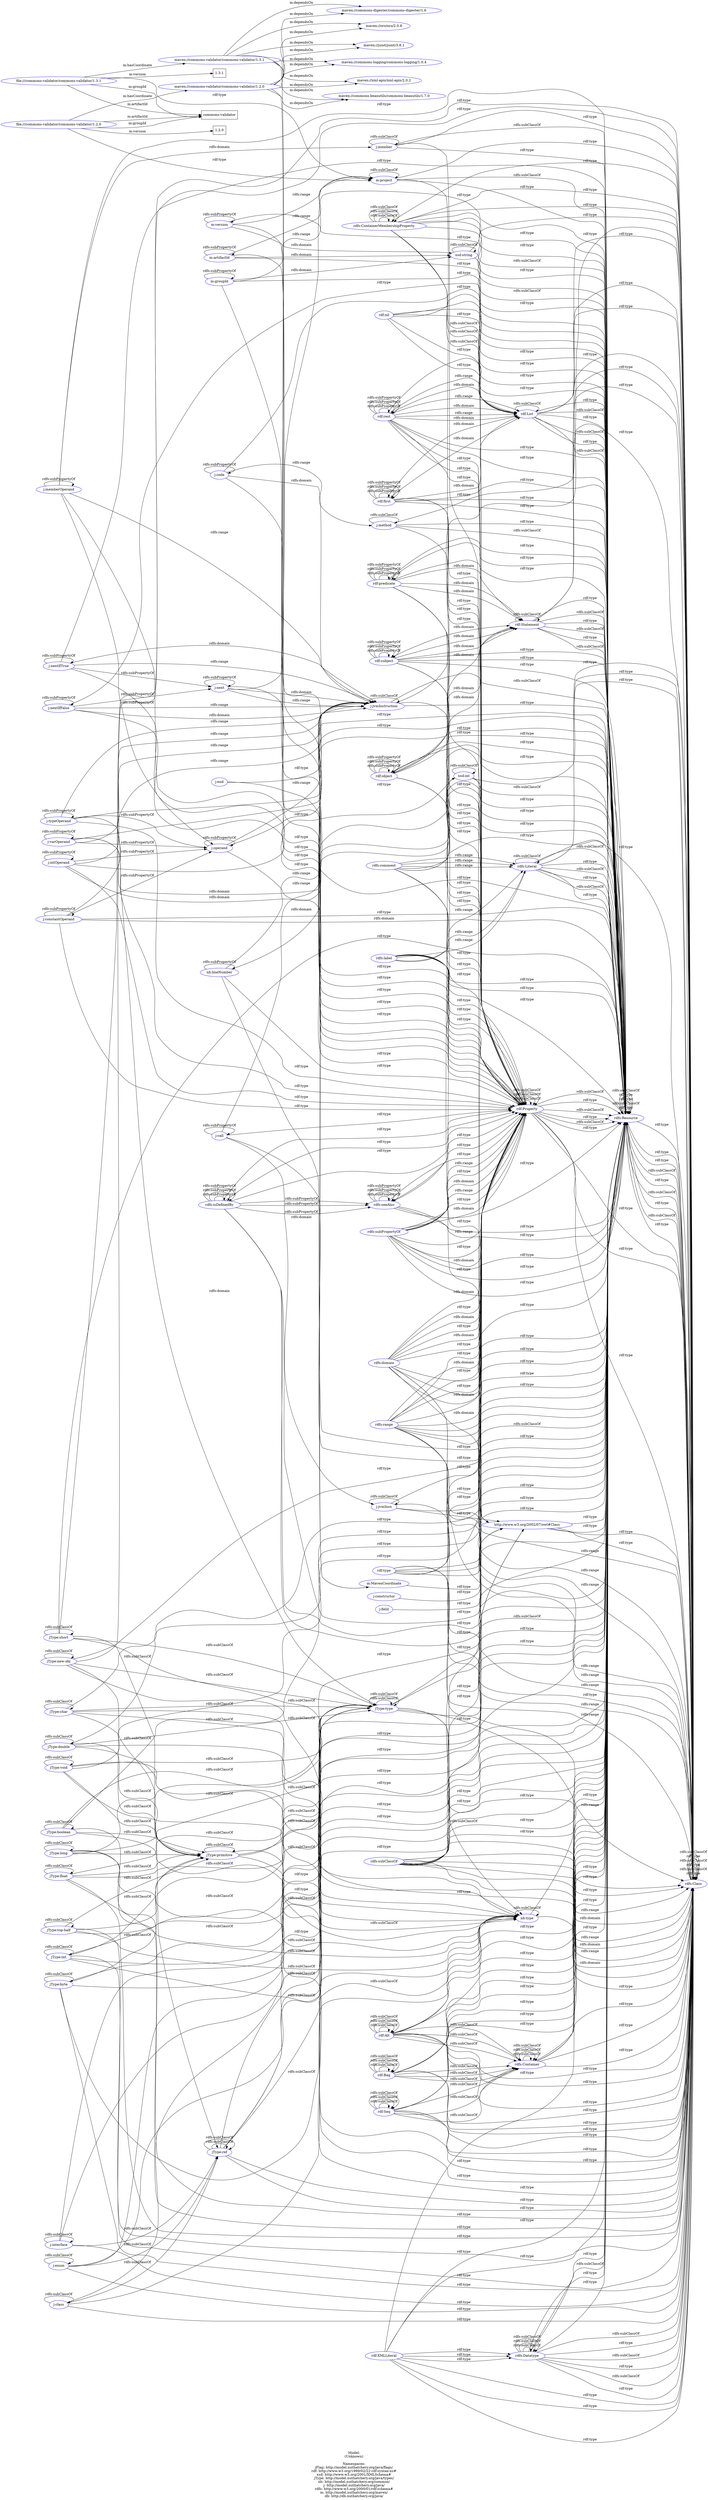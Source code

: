 digraph {
	rankdir = LR;
	charset="utf-8";

	"Rfile:///commons-validator/commons-validator/1.2.0" -> "Rm:project" [ label="rdf:type" ];
	"Rfile:///commons-validator/commons-validator/1.2.0" -> "Lcommons-validator" [ label="m:artifactId" ];
	"Rfile:///commons-validator/commons-validator/1.2.0" -> "Lcommons-validator" [ label="m:groupId" ];
	"Rfile:///commons-validator/commons-validator/1.2.0" -> "Rmaven://commons-validator/commons-validator/1.2.0" [ label="m:hasCoordinate" ];
	"Rfile:///commons-validator/commons-validator/1.2.0" -> "L1.2.0" [ label="m:version" ];
	"Rmaven://commons-validator/commons-validator/1.2.0" -> "Rm:MavenCoordinate" [ label="rdf:type" ];
	"Rmaven://commons-validator/commons-validator/1.2.0" -> "Rmaven://commons-beanutils/commons-beanutils/1.7.0" [ label="m:dependsOn" ];
	"Rmaven://commons-validator/commons-validator/1.2.0" -> "Rmaven://commons-digester/commons-digester/1.6" [ label="m:dependsOn" ];
	"Rmaven://commons-validator/commons-validator/1.2.0" -> "Rmaven://commons-logging/commons-logging/1.0.4" [ label="m:dependsOn" ];
	"Rmaven://commons-validator/commons-validator/1.2.0" -> "Rmaven://oro/oro/2.0.8" [ label="m:dependsOn" ];
	"Rmaven://commons-validator/commons-validator/1.2.0" -> "Rmaven://xml-apis/xml-apis/2.0.2" [ label="m:dependsOn" ];
	"Rmaven://commons-validator/commons-validator/1.2.0" -> "Rmaven://junit/junit/3.8.1" [ label="m:dependsOn" ];
	"Rfile:///commons-validator/commons-validator/1.3.1" -> "Rm:project" [ label="rdf:type" ];
	"Rfile:///commons-validator/commons-validator/1.3.1" -> "Lcommons-validator" [ label="m:artifactId" ];
	"Rfile:///commons-validator/commons-validator/1.3.1" -> "Lcommons-validator" [ label="m:groupId" ];
	"Rfile:///commons-validator/commons-validator/1.3.1" -> "Rmaven://commons-validator/commons-validator/1.3.1" [ label="m:hasCoordinate" ];
	"Rfile:///commons-validator/commons-validator/1.3.1" -> "L1.3.1" [ label="m:version" ];
	"Rmaven://commons-validator/commons-validator/1.3.1" -> "Rm:MavenCoordinate" [ label="rdf:type" ];
	"Rmaven://commons-validator/commons-validator/1.3.1" -> "Rmaven://commons-beanutils/commons-beanutils/1.7.0" [ label="m:dependsOn" ];
	"Rmaven://commons-validator/commons-validator/1.3.1" -> "Rmaven://commons-digester/commons-digester/1.6" [ label="m:dependsOn" ];
	"Rmaven://commons-validator/commons-validator/1.3.1" -> "Rmaven://commons-logging/commons-logging/1.0.4" [ label="m:dependsOn" ];
	"Rmaven://commons-validator/commons-validator/1.3.1" -> "Rmaven://oro/oro/2.0.8" [ label="m:dependsOn" ];
	"Rmaven://commons-validator/commons-validator/1.3.1" -> "Rmaven://xml-apis/xml-apis/2.0.2" [ label="m:dependsOn" ];
	"Rmaven://commons-validator/commons-validator/1.3.1" -> "Rmaven://junit/junit/3.8.1" [ label="m:dependsOn" ];
	"Rrdf:rest" -> "Rrdfs:Resource" [ label="rdf:type" ];
	"Rrdf:rest" -> "Rrdf:Property" [ label="rdf:type" ];
	"Rrdf:rest" -> "Rrdf:List" [ label="rdfs:domain" ];
	"Rrdf:rest" -> "Rrdf:List" [ label="rdfs:range" ];
	"Rrdf:rest" -> "Rrdf:rest" [ label="rdfs:subPropertyOf" ];
	"Rrdfs:isDefinedBy" -> "Rrdfs:Resource" [ label="rdf:type" ];
	"Rrdfs:isDefinedBy" -> "Rrdf:Property" [ label="rdf:type" ];
	"Rrdfs:isDefinedBy" -> "Rrdfs:seeAlso" [ label="rdfs:subPropertyOf" ];
	"Rrdfs:isDefinedBy" -> "Rrdfs:isDefinedBy" [ label="rdfs:subPropertyOf" ];
	"Rrdf:List" -> "Rrdfs:Resource" [ label="rdf:type" ];
	"Rrdf:List" -> "Rrdfs:Class" [ label="rdf:type" ];
	"Rrdf:List" -> "Rrdf:List" [ label="rdfs:subClassOf" ];
	"Rrdf:List" -> "Rrdfs:Resource" [ label="rdfs:subClassOf" ];
	"Rrdfs:Container" -> "Rrdfs:Resource" [ label="rdf:type" ];
	"Rrdfs:Container" -> "Rrdfs:Class" [ label="rdf:type" ];
	"Rrdfs:Container" -> "Rrdfs:Container" [ label="rdfs:subClassOf" ];
	"Rrdf:predicate" -> "Rrdfs:Resource" [ label="rdf:type" ];
	"Rrdf:predicate" -> "Rrdf:Property" [ label="rdf:type" ];
	"Rrdf:predicate" -> "Rrdf:Statement" [ label="rdfs:domain" ];
	"Rrdf:predicate" -> "Rrdf:predicate" [ label="rdfs:subPropertyOf" ];
	"Rrdf:Property" -> "Rrdfs:Resource" [ label="rdf:type" ];
	"Rrdf:Property" -> "Rrdfs:Class" [ label="rdf:type" ];
	"Rrdf:Property" -> "Rrdf:Property" [ label="rdfs:subClassOf" ];
	"Rrdf:Property" -> "Rrdfs:Resource" [ label="rdfs:subClassOf" ];
	"Rrdfs:label" -> "Rrdfs:Resource" [ label="rdf:type" ];
	"Rrdfs:label" -> "Rrdf:Property" [ label="rdf:type" ];
	"Rrdfs:label" -> "Rrdfs:Literal" [ label="rdfs:range" ];
	"Rrdf:Alt" -> "Rrdfs:Resource" [ label="rdf:type" ];
	"Rrdf:Alt" -> "Rrdfs:Class" [ label="rdf:type" ];
	"Rrdf:Alt" -> "Rrdfs:Container" [ label="rdfs:subClassOf" ];
	"Rrdf:Alt" -> "Rrdf:Alt" [ label="rdfs:subClassOf" ];
	"Rrdfs:Datatype" -> "Rrdfs:Resource" [ label="rdf:type" ];
	"Rrdfs:Datatype" -> "Rrdfs:Class" [ label="rdf:type" ];
	"Rrdfs:Datatype" -> "Rrdfs:Resource" [ label="rdfs:subClassOf" ];
	"Rrdfs:Datatype" -> "Rrdfs:Class" [ label="rdfs:subClassOf" ];
	"Rrdfs:Datatype" -> "Rrdfs:Datatype" [ label="rdfs:subClassOf" ];
	"Rrdf:Statement" -> "Rrdfs:Resource" [ label="rdf:type" ];
	"Rrdf:Statement" -> "Rrdfs:Class" [ label="rdf:type" ];
	"Rrdf:Statement" -> "Rrdf:Statement" [ label="rdfs:subClassOf" ];
	"Rrdf:Statement" -> "Rrdfs:Resource" [ label="rdfs:subClassOf" ];
	"Rrdfs:Class" -> "Rrdfs:Resource" [ label="rdf:type" ];
	"Rrdfs:Class" -> "Rrdfs:Class" [ label="rdf:type" ];
	"Rrdfs:Class" -> "Rrdfs:Class" [ label="rdfs:subClassOf" ];
	"Rrdfs:Class" -> "Rrdfs:Resource" [ label="rdfs:subClassOf" ];
	"Rrdf:type" -> "Rrdfs:Resource" [ label="rdf:type" ];
	"Rrdf:type" -> "Rrdf:Property" [ label="rdf:type" ];
	"Rrdf:type" -> "Rrdfs:Class" [ label="rdfs:range" ];
	"Rrdfs:Resource" -> "Rrdfs:Resource" [ label="rdf:type" ];
	"Rrdfs:Resource" -> "Rrdfs:Class" [ label="rdf:type" ];
	"Rrdfs:Resource" -> "Rrdfs:Resource" [ label="rdfs:subClassOf" ];
	"Rrdf:subject" -> "Rrdfs:Resource" [ label="rdf:type" ];
	"Rrdf:subject" -> "Rrdf:Property" [ label="rdf:type" ];
	"Rrdf:subject" -> "Rrdf:Statement" [ label="rdfs:domain" ];
	"Rrdf:subject" -> "Rrdf:subject" [ label="rdfs:subPropertyOf" ];
	"Rrdf:Bag" -> "Rrdfs:Resource" [ label="rdf:type" ];
	"Rrdf:Bag" -> "Rrdfs:Class" [ label="rdf:type" ];
	"Rrdf:Bag" -> "Rrdfs:Container" [ label="rdfs:subClassOf" ];
	"Rrdf:Bag" -> "Rrdf:Bag" [ label="rdfs:subClassOf" ];
	"Rrdfs:seeAlso" -> "Rrdfs:Resource" [ label="rdf:type" ];
	"Rrdfs:seeAlso" -> "Rrdf:Property" [ label="rdf:type" ];
	"Rrdfs:seeAlso" -> "Rrdfs:seeAlso" [ label="rdfs:subPropertyOf" ];
	"Rrdf:XMLLiteral" -> "Rrdfs:Class" [ label="rdf:type" ];
	"Rrdf:XMLLiteral" -> "Rrdfs:Resource" [ label="rdf:type" ];
	"Rrdf:XMLLiteral" -> "Rrdfs:Datatype" [ label="rdf:type" ];
	"Rrdfs:comment" -> "Rrdfs:Resource" [ label="rdf:type" ];
	"Rrdfs:comment" -> "Rrdf:Property" [ label="rdf:type" ];
	"Rrdfs:comment" -> "Rrdfs:Literal" [ label="rdfs:range" ];
	"Rhttp://www.w3.org/2002/07/owl#Class" -> "Rrdfs:Resource" [ label="rdf:type" ];
	"Rhttp://www.w3.org/2002/07/owl#Class" -> "Rrdfs:Class" [ label="rdf:type" ];
	"Rrdfs:range" -> "Rrdfs:Resource" [ label="rdf:type" ];
	"Rrdfs:range" -> "Rrdf:Property" [ label="rdf:type" ];
	"Rrdfs:range" -> "Rrdf:Property" [ label="rdfs:domain" ];
	"Rrdfs:range" -> "Rrdfs:Class" [ label="rdfs:range" ];
	"Rrdfs:subPropertyOf" -> "Rrdfs:Resource" [ label="rdf:type" ];
	"Rrdfs:subPropertyOf" -> "Rrdf:Property" [ label="rdf:type" ];
	"Rrdfs:subPropertyOf" -> "Rrdf:Property" [ label="rdfs:domain" ];
	"Rrdfs:subPropertyOf" -> "Rrdf:Property" [ label="rdfs:range" ];
	"Rm:MavenCoordinate" -> "Rhttp://www.w3.org/2002/07/owl#Class" [ label="rdf:type" ];
	"Rrdf:object" -> "Rrdfs:Resource" [ label="rdf:type" ];
	"Rrdf:object" -> "Rrdf:Property" [ label="rdf:type" ];
	"Rrdf:object" -> "Rrdf:Statement" [ label="rdfs:domain" ];
	"Rrdf:object" -> "Rrdf:object" [ label="rdfs:subPropertyOf" ];
	"Rxsd:string" -> "Rrdfs:Resource" [ label="rdf:type" ];
	"Rxsd:string" -> "Rrdfs:Class" [ label="rdf:type" ];
	"Rxsd:string" -> "Rxsd:string" [ label="rdfs:subClassOf" ];
	"Rxsd:string" -> "Rrdfs:Resource" [ label="rdfs:subClassOf" ];
	"Rrdfs:ContainerMembershipProperty" -> "Rrdfs:Resource" [ label="rdf:type" ];
	"Rrdfs:ContainerMembershipProperty" -> "Rrdfs:Class" [ label="rdf:type" ];
	"Rrdfs:ContainerMembershipProperty" -> "Rrdfs:Resource" [ label="rdfs:subClassOf" ];
	"Rrdfs:ContainerMembershipProperty" -> "Rrdf:Property" [ label="rdfs:subClassOf" ];
	"Rrdfs:ContainerMembershipProperty" -> "Rrdfs:ContainerMembershipProperty" [ label="rdfs:subClassOf" ];
	"Rrdf:nil" -> "Rrdfs:Resource" [ label="rdf:type" ];
	"Rrdf:nil" -> "Rrdf:List" [ label="rdf:type" ];
	"Rrdfs:domain" -> "Rrdfs:Resource" [ label="rdf:type" ];
	"Rrdfs:domain" -> "Rrdf:Property" [ label="rdf:type" ];
	"Rrdfs:domain" -> "Rrdf:Property" [ label="rdfs:domain" ];
	"Rrdfs:domain" -> "Rrdfs:Class" [ label="rdfs:range" ];
	"Rrdfs:Literal" -> "Rrdfs:Resource" [ label="rdf:type" ];
	"Rrdfs:Literal" -> "Rrdfs:Class" [ label="rdf:type" ];
	"Rrdfs:Literal" -> "Rrdfs:Literal" [ label="rdfs:subClassOf" ];
	"Rrdfs:Literal" -> "Rrdfs:Resource" [ label="rdfs:subClassOf" ];
	"Rrdf:first" -> "Rrdfs:Resource" [ label="rdf:type" ];
	"Rrdf:first" -> "Rrdf:Property" [ label="rdf:type" ];
	"Rrdf:first" -> "Rrdf:List" [ label="rdfs:domain" ];
	"Rrdf:first" -> "Rrdf:first" [ label="rdfs:subPropertyOf" ];
	"Rrdfs:subClassOf" -> "Rrdfs:Resource" [ label="rdf:type" ];
	"Rrdfs:subClassOf" -> "Rrdf:Property" [ label="rdf:type" ];
	"Rrdfs:subClassOf" -> "Rrdfs:Class" [ label="rdfs:domain" ];
	"Rrdfs:subClassOf" -> "Rrdfs:Class" [ label="rdfs:range" ];
	"Rm:groupId" -> "Rrdfs:Resource" [ label="rdf:type" ];
	"Rm:groupId" -> "Rrdf:Property" [ label="rdf:type" ];
	"Rm:groupId" -> "Rxsd:string" [ label="rdfs:domain" ];
	"Rm:groupId" -> "Rm:project" [ label="rdfs:range" ];
	"Rm:groupId" -> "Rm:groupId" [ label="rdfs:subPropertyOf" ];
	"Rm:version" -> "Rrdfs:Resource" [ label="rdf:type" ];
	"Rm:version" -> "Rrdf:Property" [ label="rdf:type" ];
	"Rm:version" -> "Rxsd:string" [ label="rdfs:domain" ];
	"Rm:version" -> "Rm:project" [ label="rdfs:range" ];
	"Rm:version" -> "Rm:version" [ label="rdfs:subPropertyOf" ];
	"Rm:project" -> "Rrdfs:Resource" [ label="rdf:type" ];
	"Rm:project" -> "Rhttp://www.w3.org/2002/07/owl#Class" [ label="rdf:type" ];
	"Rm:project" -> "Rrdfs:Class" [ label="rdf:type" ];
	"Rm:project" -> "Rm:project" [ label="rdfs:subClassOf" ];
	"Rm:project" -> "Rrdfs:Resource" [ label="rdfs:subClassOf" ];
	"Rm:artifactId" -> "Rrdfs:Resource" [ label="rdf:type" ];
	"Rm:artifactId" -> "Rrdf:Property" [ label="rdf:type" ];
	"Rm:artifactId" -> "Rxsd:string" [ label="rdfs:domain" ];
	"Rm:artifactId" -> "Rm:project" [ label="rdfs:range" ];
	"Rm:artifactId" -> "Rm:artifactId" [ label="rdfs:subPropertyOf" ];
	"Rrdf:Seq" -> "Rrdfs:Resource" [ label="rdf:type" ];
	"Rrdf:Seq" -> "Rrdfs:Class" [ label="rdf:type" ];
	"Rrdf:Seq" -> "Rrdfs:Container" [ label="rdfs:subClassOf" ];
	"Rrdf:Seq" -> "Rrdf:Seq" [ label="rdfs:subClassOf" ];
	"RjType:new-obj" -> "Rrdfs:Resource" [ label="rdf:type" ];
	"RjType:new-obj" -> "Rrdfs:Class" [ label="rdf:type" ];
	"RjType:new-obj" -> "RjType:type" [ label="rdfs:subClassOf" ];
	"RjType:new-obj" -> "Rnh:type" [ label="rdfs:subClassOf" ];
	"RjType:new-obj" -> "RjType:new-obj" [ label="rdfs:subClassOf" ];
	"RjType:new-obj" -> "RjType:ref" [ label="rdfs:subClassOf" ];
	"Rrdfs:domain" -> "Rrdfs:Resource" [ label="rdf:type" ];
	"Rrdfs:domain" -> "Rrdf:Property" [ label="rdf:type" ];
	"Rrdfs:domain" -> "Rrdf:Property" [ label="rdfs:domain" ];
	"Rrdfs:domain" -> "Rrdfs:Class" [ label="rdfs:range" ];
	"Rrdfs:comment" -> "Rrdfs:Resource" [ label="rdf:type" ];
	"Rrdfs:comment" -> "Rrdf:Property" [ label="rdf:type" ];
	"Rrdfs:comment" -> "Rrdfs:Literal" [ label="rdfs:range" ];
	"Rrdf:first" -> "Rrdfs:Resource" [ label="rdf:type" ];
	"Rrdf:first" -> "Rrdf:Property" [ label="rdf:type" ];
	"Rrdf:first" -> "Rrdf:List" [ label="rdfs:domain" ];
	"Rrdf:first" -> "Rrdf:first" [ label="rdfs:subPropertyOf" ];
	"RjType:double" -> "Rrdfs:Resource" [ label="rdf:type" ];
	"RjType:double" -> "Rrdfs:Class" [ label="rdf:type" ];
	"RjType:double" -> "RjType:type" [ label="rdfs:subClassOf" ];
	"RjType:double" -> "Rnh:type" [ label="rdfs:subClassOf" ];
	"RjType:double" -> "RjType:double" [ label="rdfs:subClassOf" ];
	"RjType:double" -> "RjType:primitive" [ label="rdfs:subClassOf" ];
	"Rrdf:object" -> "Rrdfs:Resource" [ label="rdf:type" ];
	"Rrdf:object" -> "Rrdf:Property" [ label="rdf:type" ];
	"Rrdf:object" -> "Rrdf:Statement" [ label="rdfs:domain" ];
	"Rrdf:object" -> "Rrdf:object" [ label="rdfs:subPropertyOf" ];
	"Rrdfs:subPropertyOf" -> "Rrdfs:Resource" [ label="rdf:type" ];
	"Rrdfs:subPropertyOf" -> "Rrdf:Property" [ label="rdf:type" ];
	"Rrdfs:subPropertyOf" -> "Rrdf:Property" [ label="rdfs:domain" ];
	"Rrdfs:subPropertyOf" -> "Rrdf:Property" [ label="rdfs:range" ];
	"Rrdf:Alt" -> "Rrdfs:Resource" [ label="rdf:type" ];
	"Rrdf:Alt" -> "Rrdfs:Class" [ label="rdf:type" ];
	"Rrdf:Alt" -> "Rrdfs:Container" [ label="rdfs:subClassOf" ];
	"Rrdf:Alt" -> "Rrdf:Alt" [ label="rdfs:subClassOf" ];
	"Rrdf:List" -> "Rrdfs:Resource" [ label="rdf:type" ];
	"Rrdf:List" -> "Rrdfs:Class" [ label="rdf:type" ];
	"Rrdf:List" -> "Rrdfs:Resource" [ label="rdfs:subClassOf" ];
	"Rrdf:Statement" -> "Rrdfs:Resource" [ label="rdf:type" ];
	"Rrdf:Statement" -> "Rrdfs:Class" [ label="rdf:type" ];
	"Rrdf:Statement" -> "Rrdfs:Resource" [ label="rdfs:subClassOf" ];
	"Rrdf:Seq" -> "Rrdfs:Resource" [ label="rdf:type" ];
	"Rrdf:Seq" -> "Rrdfs:Class" [ label="rdf:type" ];
	"Rrdf:Seq" -> "Rrdfs:Container" [ label="rdfs:subClassOf" ];
	"Rrdf:Seq" -> "Rrdf:Seq" [ label="rdfs:subClassOf" ];
	"RjType:void" -> "Rrdfs:Resource" [ label="rdf:type" ];
	"RjType:void" -> "Rrdfs:Class" [ label="rdf:type" ];
	"RjType:void" -> "RjType:type" [ label="rdfs:subClassOf" ];
	"RjType:void" -> "Rnh:type" [ label="rdfs:subClassOf" ];
	"RjType:void" -> "RjType:void" [ label="rdfs:subClassOf" ];
	"RjType:void" -> "RjType:primitive" [ label="rdfs:subClassOf" ];
	"Rrdfs:ContainerMembershipProperty" -> "Rrdfs:Resource" [ label="rdf:type" ];
	"Rrdfs:ContainerMembershipProperty" -> "Rrdfs:Class" [ label="rdf:type" ];
	"Rrdfs:ContainerMembershipProperty" -> "Rrdf:Property" [ label="rdfs:subClassOf" ];
	"Rrdfs:ContainerMembershipProperty" -> "Rrdfs:ContainerMembershipProperty" [ label="rdfs:subClassOf" ];
	"Rrdf:Property" -> "Rrdfs:Resource" [ label="rdf:type" ];
	"Rrdf:Property" -> "Rrdfs:Class" [ label="rdf:type" ];
	"Rrdf:Property" -> "Rrdf:Property" [ label="rdfs:subClassOf" ];
	"Rrdf:Property" -> "Rrdfs:Resource" [ label="rdfs:subClassOf" ];
	"Rrdf:XMLLiteral" -> "Rrdfs:Resource" [ label="rdf:type" ];
	"Rrdf:XMLLiteral" -> "Rrdfs:Class" [ label="rdf:type" ];
	"Rrdf:XMLLiteral" -> "Rrdfs:Datatype" [ label="rdf:type" ];
	"Rrdf:nil" -> "Rrdfs:Resource" [ label="rdf:type" ];
	"Rrdf:nil" -> "Rrdf:List" [ label="rdf:type" ];
	"Rrdfs:range" -> "Rrdfs:Resource" [ label="rdf:type" ];
	"Rrdfs:range" -> "Rrdf:Property" [ label="rdf:type" ];
	"Rrdfs:range" -> "Rrdf:Property" [ label="rdfs:domain" ];
	"Rrdfs:range" -> "Rrdfs:Class" [ label="rdfs:range" ];
	"Rrdfs:isDefinedBy" -> "Rrdfs:Resource" [ label="rdf:type" ];
	"Rrdfs:isDefinedBy" -> "Rrdf:Property" [ label="rdf:type" ];
	"Rrdfs:isDefinedBy" -> "Rrdfs:seeAlso" [ label="rdfs:subPropertyOf" ];
	"Rrdfs:isDefinedBy" -> "Rrdfs:isDefinedBy" [ label="rdfs:subPropertyOf" ];
	"RjType:short" -> "Rrdfs:Resource" [ label="rdf:type" ];
	"RjType:short" -> "Rrdfs:Class" [ label="rdf:type" ];
	"RjType:short" -> "RjType:type" [ label="rdfs:subClassOf" ];
	"RjType:short" -> "Rnh:type" [ label="rdfs:subClassOf" ];
	"RjType:short" -> "RjType:short" [ label="rdfs:subClassOf" ];
	"RjType:short" -> "RjType:primitive" [ label="rdfs:subClassOf" ];
	"RjType:primitive" -> "Rrdfs:Resource" [ label="rdf:type" ];
	"RjType:primitive" -> "Rrdfs:Class" [ label="rdf:type" ];
	"RjType:primitive" -> "Rnh:type" [ label="rdfs:subClassOf" ];
	"RjType:primitive" -> "RjType:primitive" [ label="rdfs:subClassOf" ];
	"RjType:primitive" -> "RjType:type" [ label="rdfs:subClassOf" ];
	"Rrdfs:Container" -> "Rrdfs:Resource" [ label="rdf:type" ];
	"Rrdfs:Container" -> "Rrdfs:Class" [ label="rdf:type" ];
	"Rrdfs:Container" -> "Rrdfs:Container" [ label="rdfs:subClassOf" ];
	"Rrdf:Bag" -> "Rrdfs:Resource" [ label="rdf:type" ];
	"Rrdf:Bag" -> "Rrdfs:Class" [ label="rdf:type" ];
	"Rrdf:Bag" -> "Rrdfs:Container" [ label="rdfs:subClassOf" ];
	"Rrdf:Bag" -> "Rrdf:Bag" [ label="rdfs:subClassOf" ];
	"RjType:boolean" -> "Rrdfs:Resource" [ label="rdf:type" ];
	"RjType:boolean" -> "Rrdfs:Class" [ label="rdf:type" ];
	"RjType:boolean" -> "RjType:type" [ label="rdfs:subClassOf" ];
	"RjType:boolean" -> "Rnh:type" [ label="rdfs:subClassOf" ];
	"RjType:boolean" -> "RjType:boolean" [ label="rdfs:subClassOf" ];
	"RjType:boolean" -> "RjType:primitive" [ label="rdfs:subClassOf" ];
	"Rrdfs:label" -> "Rrdfs:Resource" [ label="rdf:type" ];
	"Rrdfs:label" -> "Rrdf:Property" [ label="rdf:type" ];
	"Rrdfs:label" -> "Rrdfs:Literal" [ label="rdfs:range" ];
	"RjType:top-half" -> "Rrdfs:Resource" [ label="rdf:type" ];
	"RjType:top-half" -> "Rrdfs:Class" [ label="rdf:type" ];
	"RjType:top-half" -> "RjType:type" [ label="rdfs:subClassOf" ];
	"RjType:top-half" -> "Rnh:type" [ label="rdfs:subClassOf" ];
	"RjType:top-half" -> "RjType:top-half" [ label="rdfs:subClassOf" ];
	"RjType:top-half" -> "RjType:primitive" [ label="rdfs:subClassOf" ];
	"RjType:char" -> "Rrdfs:Resource" [ label="rdf:type" ];
	"RjType:char" -> "Rrdfs:Class" [ label="rdf:type" ];
	"RjType:char" -> "RjType:type" [ label="rdfs:subClassOf" ];
	"RjType:char" -> "Rnh:type" [ label="rdfs:subClassOf" ];
	"RjType:char" -> "RjType:char" [ label="rdfs:subClassOf" ];
	"RjType:char" -> "RjType:primitive" [ label="rdfs:subClassOf" ];
	"Rrdf:predicate" -> "Rrdfs:Resource" [ label="rdf:type" ];
	"Rrdf:predicate" -> "Rrdf:Property" [ label="rdf:type" ];
	"Rrdf:predicate" -> "Rrdf:Statement" [ label="rdfs:domain" ];
	"Rrdf:predicate" -> "Rrdf:predicate" [ label="rdfs:subPropertyOf" ];
	"RjType:long" -> "Rrdfs:Resource" [ label="rdf:type" ];
	"RjType:long" -> "Rrdfs:Class" [ label="rdf:type" ];
	"RjType:long" -> "RjType:type" [ label="rdfs:subClassOf" ];
	"RjType:long" -> "Rnh:type" [ label="rdfs:subClassOf" ];
	"RjType:long" -> "RjType:long" [ label="rdfs:subClassOf" ];
	"RjType:long" -> "RjType:primitive" [ label="rdfs:subClassOf" ];
	"RjType:float" -> "Rrdfs:Resource" [ label="rdf:type" ];
	"RjType:float" -> "Rrdfs:Class" [ label="rdf:type" ];
	"RjType:float" -> "RjType:type" [ label="rdfs:subClassOf" ];
	"RjType:float" -> "Rnh:type" [ label="rdfs:subClassOf" ];
	"RjType:float" -> "RjType:float" [ label="rdfs:subClassOf" ];
	"RjType:float" -> "RjType:primitive" [ label="rdfs:subClassOf" ];
	"RjType:int" -> "Rrdfs:Resource" [ label="rdf:type" ];
	"RjType:int" -> "Rrdfs:Class" [ label="rdf:type" ];
	"RjType:int" -> "RjType:type" [ label="rdfs:subClassOf" ];
	"RjType:int" -> "Rnh:type" [ label="rdfs:subClassOf" ];
	"RjType:int" -> "RjType:int" [ label="rdfs:subClassOf" ];
	"RjType:int" -> "RjType:primitive" [ label="rdfs:subClassOf" ];
	"Rrdfs:subClassOf" -> "Rrdfs:Resource" [ label="rdf:type" ];
	"Rrdfs:subClassOf" -> "Rrdf:Property" [ label="rdf:type" ];
	"Rrdfs:subClassOf" -> "Rrdfs:Class" [ label="rdfs:domain" ];
	"Rrdfs:subClassOf" -> "Rrdfs:Class" [ label="rdfs:range" ];
	"Rrdfs:Resource" -> "Rrdfs:Resource" [ label="rdf:type" ];
	"Rrdfs:Resource" -> "Rrdfs:Class" [ label="rdf:type" ];
	"Rrdf:rest" -> "Rrdfs:Resource" [ label="rdf:type" ];
	"Rrdf:rest" -> "Rrdf:Property" [ label="rdf:type" ];
	"Rrdf:rest" -> "Rrdf:List" [ label="rdfs:domain" ];
	"Rrdf:rest" -> "Rrdf:List" [ label="rdfs:range" ];
	"Rrdf:rest" -> "Rrdf:rest" [ label="rdfs:subPropertyOf" ];
	"RjType:byte" -> "Rrdfs:Resource" [ label="rdf:type" ];
	"RjType:byte" -> "Rrdfs:Class" [ label="rdf:type" ];
	"RjType:byte" -> "RjType:type" [ label="rdfs:subClassOf" ];
	"RjType:byte" -> "Rnh:type" [ label="rdfs:subClassOf" ];
	"RjType:byte" -> "RjType:byte" [ label="rdfs:subClassOf" ];
	"RjType:byte" -> "RjType:primitive" [ label="rdfs:subClassOf" ];
	"Rrdf:type" -> "Rrdfs:Resource" [ label="rdf:type" ];
	"Rrdf:type" -> "Rrdf:Property" [ label="rdf:type" ];
	"Rrdf:type" -> "Rrdfs:Class" [ label="rdfs:range" ];
	"Rrdfs:Class" -> "Rrdfs:Resource" [ label="rdf:type" ];
	"Rrdfs:Class" -> "Rrdfs:Class" [ label="rdf:type" ];
	"Rrdfs:Class" -> "Rrdfs:Class" [ label="rdfs:subClassOf" ];
	"Rrdfs:Class" -> "Rrdfs:Resource" [ label="rdfs:subClassOf" ];
	"Rrdfs:Datatype" -> "Rrdfs:Resource" [ label="rdf:type" ];
	"Rrdfs:Datatype" -> "Rrdfs:Class" [ label="rdf:type" ];
	"Rrdfs:Datatype" -> "Rrdfs:Class" [ label="rdfs:subClassOf" ];
	"Rrdfs:Datatype" -> "Rrdfs:Datatype" [ label="rdfs:subClassOf" ];
	"RjType:type" -> "Rrdfs:Resource" [ label="rdf:type" ];
	"RjType:type" -> "Rrdfs:Class" [ label="rdf:type" ];
	"RjType:type" -> "RjType:type" [ label="rdfs:subClassOf" ];
	"RjType:type" -> "Rnh:type" [ label="rdfs:subClassOf" ];
	"RjType:ref" -> "Rrdfs:Resource" [ label="rdf:type" ];
	"RjType:ref" -> "Rrdfs:Class" [ label="rdf:type" ];
	"RjType:ref" -> "Rnh:type" [ label="rdfs:subClassOf" ];
	"RjType:ref" -> "RjType:ref" [ label="rdfs:subClassOf" ];
	"RjType:ref" -> "RjType:type" [ label="rdfs:subClassOf" ];
	"Rnh:type" -> "Rrdfs:Resource" [ label="rdf:type" ];
	"Rnh:type" -> "Rrdfs:Class" [ label="rdf:type" ];
	"Rnh:type" -> "Rnh:type" [ label="rdfs:subClassOf" ];
	"Rrdf:subject" -> "Rrdfs:Resource" [ label="rdf:type" ];
	"Rrdf:subject" -> "Rrdf:Property" [ label="rdf:type" ];
	"Rrdf:subject" -> "Rrdf:Statement" [ label="rdfs:domain" ];
	"Rrdf:subject" -> "Rrdf:subject" [ label="rdfs:subPropertyOf" ];
	"Rrdfs:seeAlso" -> "Rrdfs:Resource" [ label="rdf:type" ];
	"Rrdfs:seeAlso" -> "Rrdf:Property" [ label="rdf:type" ];
	"Rrdfs:seeAlso" -> "Rrdfs:seeAlso" [ label="rdfs:subPropertyOf" ];
	"Rrdfs:Literal" -> "Rrdfs:Resource" [ label="rdf:type" ];
	"Rrdfs:Literal" -> "Rrdfs:Class" [ label="rdf:type" ];
	"Rrdfs:Literal" -> "Rrdfs:Resource" [ label="rdfs:subClassOf" ];
	"Rj:nextIfFalse" -> "Rrdfs:Resource" [ label="rdf:type" ];
	"Rj:nextIfFalse" -> "Rrdf:Property" [ label="rdf:type" ];
	"Rj:nextIfFalse" -> "Rj:jvmInstruction" [ label="rdfs:domain" ];
	"Rj:nextIfFalse" -> "Rj:jvmInstruction" [ label="rdfs:range" ];
	"Rj:nextIfFalse" -> "Rj:nextIfFalse" [ label="rdfs:subPropertyOf" ];
	"Rj:nextIfFalse" -> "Rj:next" [ label="rdfs:subPropertyOf" ];
	"Rrdfs:domain" -> "Rrdfs:Resource" [ label="rdf:type" ];
	"Rrdfs:domain" -> "Rrdf:Property" [ label="rdf:type" ];
	"Rrdfs:domain" -> "Rrdf:Property" [ label="rdfs:domain" ];
	"Rrdfs:domain" -> "Rrdfs:Class" [ label="rdfs:range" ];
	"Rrdfs:comment" -> "Rrdfs:Resource" [ label="rdf:type" ];
	"Rrdfs:comment" -> "Rrdf:Property" [ label="rdf:type" ];
	"Rrdfs:comment" -> "Rrdfs:Literal" [ label="rdfs:range" ];
	"Rrdf:first" -> "Rrdfs:Resource" [ label="rdf:type" ];
	"Rrdf:first" -> "Rrdf:Property" [ label="rdf:type" ];
	"Rrdf:first" -> "Rrdf:List" [ label="rdfs:domain" ];
	"Rrdf:first" -> "Rrdf:first" [ label="rdfs:subPropertyOf" ];
	"Rj:constructor" -> "Rhttp://www.w3.org/2002/07/owl#Class" [ label="rdf:type" ];
	"Rj:interface" -> "Rrdfs:Resource" [ label="rdf:type" ];
	"Rj:interface" -> "Rrdfs:Class" [ label="rdf:type" ];
	"Rj:interface" -> "Rhttp://www.w3.org/2002/07/owl#Class" [ label="rdf:type" ];
	"Rj:interface" -> "Rj:interface" [ label="rdfs:subClassOf" ];
	"Rj:interface" -> "RjType:ref" [ label="rdfs:subClassOf" ];
	"Rrdf:object" -> "Rrdfs:Resource" [ label="rdf:type" ];
	"Rrdf:object" -> "Rrdf:Property" [ label="rdf:type" ];
	"Rrdf:object" -> "Rrdf:Statement" [ label="rdfs:domain" ];
	"Rrdf:object" -> "Rrdf:object" [ label="rdfs:subPropertyOf" ];
	"Rrdfs:subPropertyOf" -> "Rrdfs:Resource" [ label="rdf:type" ];
	"Rrdfs:subPropertyOf" -> "Rrdf:Property" [ label="rdf:type" ];
	"Rrdfs:subPropertyOf" -> "Rrdf:Property" [ label="rdfs:domain" ];
	"Rrdfs:subPropertyOf" -> "Rrdf:Property" [ label="rdfs:range" ];
	"Rrdf:Alt" -> "Rrdfs:Resource" [ label="rdf:type" ];
	"Rrdf:Alt" -> "Rrdfs:Class" [ label="rdf:type" ];
	"Rrdf:Alt" -> "Rrdfs:Container" [ label="rdfs:subClassOf" ];
	"Rrdf:Alt" -> "Rrdf:Alt" [ label="rdfs:subClassOf" ];
	"Rhttp://www.w3.org/2002/07/owl#Class" -> "Rrdfs:Resource" [ label="rdf:type" ];
	"Rhttp://www.w3.org/2002/07/owl#Class" -> "Rrdfs:Class" [ label="rdf:type" ];
	"Rrdf:List" -> "Rrdfs:Resource" [ label="rdf:type" ];
	"Rrdf:List" -> "Rrdfs:Class" [ label="rdf:type" ];
	"Rrdf:List" -> "Rrdfs:Resource" [ label="rdfs:subClassOf" ];
	"Rrdf:Statement" -> "Rrdfs:Resource" [ label="rdf:type" ];
	"Rrdf:Statement" -> "Rrdfs:Class" [ label="rdf:type" ];
	"Rrdf:Statement" -> "Rrdfs:Resource" [ label="rdfs:subClassOf" ];
	"Rj:memberOperand" -> "Rrdfs:Resource" [ label="rdf:type" ];
	"Rj:memberOperand" -> "Rrdf:Property" [ label="rdf:type" ];
	"Rj:memberOperand" -> "Rj:member" [ label="rdfs:domain" ];
	"Rj:memberOperand" -> "Rj:jvmInstruction" [ label="rdfs:range" ];
	"Rj:memberOperand" -> "Rj:memberOperand" [ label="rdfs:subPropertyOf" ];
	"Rj:memberOperand" -> "Rj:operand" [ label="rdfs:subPropertyOf" ];
	"Rrdf:Seq" -> "Rrdfs:Resource" [ label="rdf:type" ];
	"Rrdf:Seq" -> "Rrdfs:Class" [ label="rdf:type" ];
	"Rrdf:Seq" -> "Rrdfs:Container" [ label="rdfs:subClassOf" ];
	"Rrdf:Seq" -> "Rrdf:Seq" [ label="rdfs:subClassOf" ];
	"Rj:code" -> "Rrdfs:Resource" [ label="rdf:type" ];
	"Rj:code" -> "Rrdf:Property" [ label="rdf:type" ];
	"Rj:code" -> "Rj:jvmInstruction" [ label="rdfs:domain" ];
	"Rj:code" -> "Rj:method" [ label="rdfs:range" ];
	"Rj:code" -> "Rj:code" [ label="rdfs:subPropertyOf" ];
	"Rj:constantOperand" -> "Rrdfs:Resource" [ label="rdf:type" ];
	"Rj:constantOperand" -> "Rrdf:Property" [ label="rdf:type" ];
	"Rj:constantOperand" -> "Rrdfs:Resource" [ label="rdfs:domain" ];
	"Rj:constantOperand" -> "Rj:jvmInstruction" [ label="rdfs:range" ];
	"Rj:constantOperand" -> "Rj:constantOperand" [ label="rdfs:subPropertyOf" ];
	"Rj:constantOperand" -> "Rj:operand" [ label="rdfs:subPropertyOf" ];
	"Rrdfs:ContainerMembershipProperty" -> "Rrdfs:Resource" [ label="rdf:type" ];
	"Rrdfs:ContainerMembershipProperty" -> "Rrdfs:Class" [ label="rdf:type" ];
	"Rrdfs:ContainerMembershipProperty" -> "Rrdf:Property" [ label="rdfs:subClassOf" ];
	"Rrdfs:ContainerMembershipProperty" -> "Rrdfs:ContainerMembershipProperty" [ label="rdfs:subClassOf" ];
	"Rj:operand" -> "Rrdfs:Resource" [ label="rdf:type" ];
	"Rj:operand" -> "Rrdf:Property" [ label="rdf:type" ];
	"Rj:operand" -> "Rj:jvmInstruction" [ label="rdfs:range" ];
	"Rj:operand" -> "Rj:operand" [ label="rdfs:subPropertyOf" ];
	"Rrdf:Property" -> "Rrdfs:Resource" [ label="rdf:type" ];
	"Rrdf:Property" -> "Rrdfs:Class" [ label="rdf:type" ];
	"Rrdf:Property" -> "Rrdf:Property" [ label="rdfs:subClassOf" ];
	"Rrdf:Property" -> "Rrdfs:Resource" [ label="rdfs:subClassOf" ];
	"Rrdf:XMLLiteral" -> "Rrdfs:Resource" [ label="rdf:type" ];
	"Rrdf:XMLLiteral" -> "Rrdfs:Class" [ label="rdf:type" ];
	"Rrdf:XMLLiteral" -> "Rrdfs:Datatype" [ label="rdf:type" ];
	"Rrdf:nil" -> "Rrdfs:Resource" [ label="rdf:type" ];
	"Rrdf:nil" -> "Rrdf:List" [ label="rdf:type" ];
	"Rrdfs:range" -> "Rrdfs:Resource" [ label="rdf:type" ];
	"Rrdfs:range" -> "Rrdf:Property" [ label="rdf:type" ];
	"Rrdfs:range" -> "Rrdf:Property" [ label="rdfs:domain" ];
	"Rrdfs:range" -> "Rrdfs:Class" [ label="rdfs:range" ];
	"Rrdfs:isDefinedBy" -> "Rrdfs:Resource" [ label="rdf:type" ];
	"Rrdfs:isDefinedBy" -> "Rrdf:Property" [ label="rdf:type" ];
	"Rrdfs:isDefinedBy" -> "Rrdfs:seeAlso" [ label="rdfs:subPropertyOf" ];
	"Rrdfs:isDefinedBy" -> "Rrdfs:isDefinedBy" [ label="rdfs:subPropertyOf" ];
	"Rj:typeOperand" -> "Rrdfs:Resource" [ label="rdf:type" ];
	"Rj:typeOperand" -> "Rrdf:Property" [ label="rdf:type" ];
	"Rj:typeOperand" -> "RjType:type" [ label="rdfs:domain" ];
	"Rj:typeOperand" -> "Rj:jvmInstruction" [ label="rdfs:range" ];
	"Rj:typeOperand" -> "Rj:typeOperand" [ label="rdfs:subPropertyOf" ];
	"Rj:typeOperand" -> "Rj:operand" [ label="rdfs:subPropertyOf" ];
	"Rrdfs:Container" -> "Rrdfs:Resource" [ label="rdf:type" ];
	"Rrdfs:Container" -> "Rrdfs:Class" [ label="rdf:type" ];
	"Rrdfs:Container" -> "Rrdfs:Container" [ label="rdfs:subClassOf" ];
	"Rrdf:Bag" -> "Rrdfs:Resource" [ label="rdf:type" ];
	"Rrdf:Bag" -> "Rrdfs:Class" [ label="rdf:type" ];
	"Rrdf:Bag" -> "Rrdfs:Container" [ label="rdfs:subClassOf" ];
	"Rrdf:Bag" -> "Rrdf:Bag" [ label="rdfs:subClassOf" ];
	"Rj:nextIfTrue" -> "Rrdfs:Resource" [ label="rdf:type" ];
	"Rj:nextIfTrue" -> "Rrdf:Property" [ label="rdf:type" ];
	"Rj:nextIfTrue" -> "Rj:jvmInstruction" [ label="rdfs:domain" ];
	"Rj:nextIfTrue" -> "Rj:jvmInstruction" [ label="rdfs:range" ];
	"Rj:nextIfTrue" -> "Rj:nextIfTrue" [ label="rdfs:subPropertyOf" ];
	"Rj:nextIfTrue" -> "Rj:next" [ label="rdfs:subPropertyOf" ];
	"Rj:varOperand" -> "Rrdfs:Resource" [ label="rdf:type" ];
	"Rj:varOperand" -> "Rrdf:Property" [ label="rdf:type" ];
	"Rj:varOperand" -> "Rxsd:int" [ label="rdfs:domain" ];
	"Rj:varOperand" -> "Rj:jvmInstruction" [ label="rdfs:range" ];
	"Rj:varOperand" -> "Rj:varOperand" [ label="rdfs:subPropertyOf" ];
	"Rj:varOperand" -> "Rj:operand" [ label="rdfs:subPropertyOf" ];
	"Rj:intOperand" -> "Rrdfs:Resource" [ label="rdf:type" ];
	"Rj:intOperand" -> "Rrdf:Property" [ label="rdf:type" ];
	"Rj:intOperand" -> "Rxsd:int" [ label="rdfs:domain" ];
	"Rj:intOperand" -> "Rj:jvmInstruction" [ label="rdfs:range" ];
	"Rj:intOperand" -> "Rj:intOperand" [ label="rdfs:subPropertyOf" ];
	"Rj:intOperand" -> "Rj:operand" [ label="rdfs:subPropertyOf" ];
	"Rj:jvmInsn" -> "Rrdfs:Resource" [ label="rdf:type" ];
	"Rj:jvmInsn" -> "Rhttp://www.w3.org/2002/07/owl#Class" [ label="rdf:type" ];
	"Rj:jvmInsn" -> "Rrdfs:Class" [ label="rdf:type" ];
	"Rj:jvmInsn" -> "Rj:jvmInsn" [ label="rdfs:subClassOf" ];
	"Rj:jvmInsn" -> "Rrdfs:Resource" [ label="rdfs:subClassOf" ];
	"Rj:field" -> "Rhttp://www.w3.org/2002/07/owl#Class" [ label="rdf:type" ];
	"Rrdfs:label" -> "Rrdfs:Resource" [ label="rdf:type" ];
	"Rrdfs:label" -> "Rrdf:Property" [ label="rdf:type" ];
	"Rrdfs:label" -> "Rrdfs:Literal" [ label="rdfs:range" ];
	"Rj:class" -> "Rrdfs:Resource" [ label="rdf:type" ];
	"Rj:class" -> "Rrdfs:Class" [ label="rdf:type" ];
	"Rj:class" -> "Rhttp://www.w3.org/2002/07/owl#Class" [ label="rdf:type" ];
	"Rj:class" -> "Rj:class" [ label="rdfs:subClassOf" ];
	"Rj:class" -> "RjType:ref" [ label="rdfs:subClassOf" ];
	"Rxsd:int" -> "Rrdfs:Resource" [ label="rdf:type" ];
	"Rxsd:int" -> "Rrdfs:Class" [ label="rdf:type" ];
	"Rxsd:int" -> "Rxsd:int" [ label="rdfs:subClassOf" ];
	"Rxsd:int" -> "Rrdfs:Resource" [ label="rdfs:subClassOf" ];
	"Rj:jvmInstruction" -> "Rrdfs:Resource" [ label="rdf:type" ];
	"Rj:jvmInstruction" -> "Rhttp://www.w3.org/2002/07/owl#Class" [ label="rdf:type" ];
	"Rj:jvmInstruction" -> "Rrdfs:Class" [ label="rdf:type" ];
	"Rj:jvmInstruction" -> "Rj:jvmInstruction" [ label="rdfs:subClassOf" ];
	"Rj:jvmInstruction" -> "Rrdfs:Resource" [ label="rdfs:subClassOf" ];
	"Rrdf:predicate" -> "Rrdfs:Resource" [ label="rdf:type" ];
	"Rrdf:predicate" -> "Rrdf:Property" [ label="rdf:type" ];
	"Rrdf:predicate" -> "Rrdf:Statement" [ label="rdfs:domain" ];
	"Rrdf:predicate" -> "Rrdf:predicate" [ label="rdfs:subPropertyOf" ];
	"Rrdfs:subClassOf" -> "Rrdfs:Resource" [ label="rdf:type" ];
	"Rrdfs:subClassOf" -> "Rrdf:Property" [ label="rdf:type" ];
	"Rrdfs:subClassOf" -> "Rrdfs:Class" [ label="rdfs:domain" ];
	"Rrdfs:subClassOf" -> "Rrdfs:Class" [ label="rdfs:range" ];
	"Rj:end" -> "Rrdfs:Resource" [ label="rdf:type" ];
	"Rj:end" -> "Rj:jvmInstruction" [ label="rdf:type" ];
	"Rrdfs:Resource" -> "Rrdfs:Resource" [ label="rdf:type" ];
	"Rrdfs:Resource" -> "Rrdfs:Class" [ label="rdf:type" ];
	"Rrdfs:Resource" -> "Rrdfs:Resource" [ label="rdfs:subClassOf" ];
	"Rj:method" -> "Rrdfs:Resource" [ label="rdf:type" ];
	"Rj:method" -> "Rhttp://www.w3.org/2002/07/owl#Class" [ label="rdf:type" ];
	"Rj:method" -> "Rrdfs:Class" [ label="rdf:type" ];
	"Rj:method" -> "Rj:method" [ label="rdfs:subClassOf" ];
	"Rj:method" -> "Rrdfs:Resource" [ label="rdfs:subClassOf" ];
	"Rrdf:rest" -> "Rrdfs:Resource" [ label="rdf:type" ];
	"Rrdf:rest" -> "Rrdf:Property" [ label="rdf:type" ];
	"Rrdf:rest" -> "Rrdf:List" [ label="rdfs:domain" ];
	"Rrdf:rest" -> "Rrdf:List" [ label="rdfs:range" ];
	"Rrdf:rest" -> "Rrdf:rest" [ label="rdfs:subPropertyOf" ];
	"Rj:next" -> "Rrdfs:Resource" [ label="rdf:type" ];
	"Rj:next" -> "Rrdf:Property" [ label="rdf:type" ];
	"Rj:next" -> "Rj:jvmInstruction" [ label="rdfs:domain" ];
	"Rj:next" -> "Rj:jvmInstruction" [ label="rdfs:range" ];
	"Rj:next" -> "Rj:next" [ label="rdfs:subPropertyOf" ];
	"Rj:member" -> "Rrdfs:Resource" [ label="rdf:type" ];
	"Rj:member" -> "Rhttp://www.w3.org/2002/07/owl#Class" [ label="rdf:type" ];
	"Rj:member" -> "Rrdfs:Class" [ label="rdf:type" ];
	"Rj:member" -> "Rj:member" [ label="rdfs:subClassOf" ];
	"Rj:member" -> "Rrdfs:Resource" [ label="rdfs:subClassOf" ];
	"Rrdf:type" -> "Rrdfs:Resource" [ label="rdf:type" ];
	"Rrdf:type" -> "Rrdf:Property" [ label="rdf:type" ];
	"Rrdf:type" -> "Rrdfs:Class" [ label="rdfs:range" ];
	"Rrdfs:Class" -> "Rrdfs:Resource" [ label="rdf:type" ];
	"Rrdfs:Class" -> "Rrdfs:Class" [ label="rdf:type" ];
	"Rrdfs:Class" -> "Rrdfs:Class" [ label="rdfs:subClassOf" ];
	"Rrdfs:Class" -> "Rrdfs:Resource" [ label="rdfs:subClassOf" ];
	"Rrdfs:Datatype" -> "Rrdfs:Resource" [ label="rdf:type" ];
	"Rrdfs:Datatype" -> "Rrdfs:Class" [ label="rdf:type" ];
	"Rrdfs:Datatype" -> "Rrdfs:Class" [ label="rdfs:subClassOf" ];
	"Rrdfs:Datatype" -> "Rrdfs:Datatype" [ label="rdfs:subClassOf" ];
	"RjType:type" -> "Rrdfs:Resource" [ label="rdf:type" ];
	"RjType:type" -> "Rrdfs:Class" [ label="rdf:type" ];
	"RjType:type" -> "RjType:type" [ label="rdfs:subClassOf" ];
	"RjType:type" -> "Rrdfs:Resource" [ label="rdfs:subClassOf" ];
	"RjType:ref" -> "Rrdfs:Resource" [ label="rdf:type" ];
	"RjType:ref" -> "Rrdfs:Class" [ label="rdf:type" ];
	"RjType:ref" -> "RjType:ref" [ label="rdfs:subClassOf" ];
	"Rrdf:subject" -> "Rrdfs:Resource" [ label="rdf:type" ];
	"Rrdf:subject" -> "Rrdf:Property" [ label="rdf:type" ];
	"Rrdf:subject" -> "Rrdf:Statement" [ label="rdfs:domain" ];
	"Rrdf:subject" -> "Rrdf:subject" [ label="rdfs:subPropertyOf" ];
	"Rrdfs:seeAlso" -> "Rrdfs:Resource" [ label="rdf:type" ];
	"Rrdfs:seeAlso" -> "Rrdf:Property" [ label="rdf:type" ];
	"Rrdfs:seeAlso" -> "Rrdfs:seeAlso" [ label="rdfs:subPropertyOf" ];
	"Rj:call" -> "Rrdfs:Resource" [ label="rdf:type" ];
	"Rj:call" -> "Rrdf:Property" [ label="rdf:type" ];
	"Rj:call" -> "Rj:jvmInsn" [ label="rdfs:domain" ];
	"Rj:call" -> "Rj:jvmInstruction" [ label="rdfs:range" ];
	"Rj:call" -> "Rj:call" [ label="rdfs:subPropertyOf" ];
	"Rrdfs:Literal" -> "Rrdfs:Resource" [ label="rdf:type" ];
	"Rrdfs:Literal" -> "Rrdfs:Class" [ label="rdf:type" ];
	"Rrdfs:Literal" -> "Rrdfs:Resource" [ label="rdfs:subClassOf" ];
	"Rj:enum" -> "Rrdfs:Resource" [ label="rdf:type" ];
	"Rj:enum" -> "Rrdfs:Class" [ label="rdf:type" ];
	"Rj:enum" -> "Rhttp://www.w3.org/2002/07/owl#Class" [ label="rdf:type" ];
	"Rj:enum" -> "Rj:enum" [ label="rdfs:subClassOf" ];
	"Rj:enum" -> "RjType:ref" [ label="rdfs:subClassOf" ];
	"Rnh:lineNumber" -> "Rrdfs:Resource" [ label="rdf:type" ];
	"Rnh:lineNumber" -> "Rrdf:Property" [ label="rdf:type" ];
	"Rnh:lineNumber" -> "Rxsd:int" [ label="rdfs:domain" ];
	"Rnh:lineNumber" -> "Rj:jvmInstruction" [ label="rdfs:range" ];
	"Rnh:lineNumber" -> "Rnh:lineNumber" [ label="rdfs:subPropertyOf" ];

	// Resources
	"Rfile:///commons-validator/commons-validator/1.2.0" [ label="file:///commons-validator/commons-validator/1.2.0", shape = ellipse, color = blue ];
	"Rm:project" [ label="m:project", shape = ellipse, color = blue ];
	"Rmaven://commons-validator/commons-validator/1.2.0" [ label="maven://commons-validator/commons-validator/1.2.0", shape = ellipse, color = blue ];
	"Rm:MavenCoordinate" [ label="m:MavenCoordinate", shape = ellipse, color = blue ];
	"Rmaven://commons-beanutils/commons-beanutils/1.7.0" [ label="maven://commons-beanutils/commons-beanutils/1.7.0", shape = ellipse, color = blue ];
	"Rmaven://commons-digester/commons-digester/1.6" [ label="maven://commons-digester/commons-digester/1.6", shape = ellipse, color = blue ];
	"Rmaven://commons-logging/commons-logging/1.0.4" [ label="maven://commons-logging/commons-logging/1.0.4", shape = ellipse, color = blue ];
	"Rmaven://oro/oro/2.0.8" [ label="maven://oro/oro/2.0.8", shape = ellipse, color = blue ];
	"Rmaven://xml-apis/xml-apis/2.0.2" [ label="maven://xml-apis/xml-apis/2.0.2", shape = ellipse, color = blue ];
	"Rmaven://junit/junit/3.8.1" [ label="maven://junit/junit/3.8.1", shape = ellipse, color = blue ];
	"Rfile:///commons-validator/commons-validator/1.3.1" [ label="file:///commons-validator/commons-validator/1.3.1", shape = ellipse, color = blue ];
	"Rmaven://commons-validator/commons-validator/1.3.1" [ label="maven://commons-validator/commons-validator/1.3.1", shape = ellipse, color = blue ];
	"Rrdf:rest" [ label="rdf:rest", shape = ellipse, color = blue ];
	"Rrdfs:Resource" [ label="rdfs:Resource", shape = ellipse, color = blue ];
	"Rrdf:Property" [ label="rdf:Property", shape = ellipse, color = blue ];
	"Rrdf:List" [ label="rdf:List", shape = ellipse, color = blue ];
	"Rrdfs:isDefinedBy" [ label="rdfs:isDefinedBy", shape = ellipse, color = blue ];
	"Rrdfs:seeAlso" [ label="rdfs:seeAlso", shape = ellipse, color = blue ];
	"Rrdfs:Class" [ label="rdfs:Class", shape = ellipse, color = blue ];
	"Rrdfs:Container" [ label="rdfs:Container", shape = ellipse, color = blue ];
	"Rrdf:predicate" [ label="rdf:predicate", shape = ellipse, color = blue ];
	"Rrdf:Statement" [ label="rdf:Statement", shape = ellipse, color = blue ];
	"Rrdfs:label" [ label="rdfs:label", shape = ellipse, color = blue ];
	"Rrdfs:Literal" [ label="rdfs:Literal", shape = ellipse, color = blue ];
	"Rrdf:Alt" [ label="rdf:Alt", shape = ellipse, color = blue ];
	"Rrdfs:Datatype" [ label="rdfs:Datatype", shape = ellipse, color = blue ];
	"Rrdf:type" [ label="rdf:type", shape = ellipse, color = blue ];
	"Rrdf:subject" [ label="rdf:subject", shape = ellipse, color = blue ];
	"Rrdf:Bag" [ label="rdf:Bag", shape = ellipse, color = blue ];
	"Rrdf:XMLLiteral" [ label="rdf:XMLLiteral", shape = ellipse, color = blue ];
	"Rrdfs:comment" [ label="rdfs:comment", shape = ellipse, color = blue ];
	"Rhttp://www.w3.org/2002/07/owl#Class" [ label="http://www.w3.org/2002/07/owl#Class", shape = ellipse, color = blue ];
	"Rrdfs:range" [ label="rdfs:range", shape = ellipse, color = blue ];
	"Rrdfs:subPropertyOf" [ label="rdfs:subPropertyOf", shape = ellipse, color = blue ];
	"Rrdf:object" [ label="rdf:object", shape = ellipse, color = blue ];
	"Rxsd:string" [ label="xsd:string", shape = ellipse, color = blue ];
	"Rrdfs:ContainerMembershipProperty" [ label="rdfs:ContainerMembershipProperty", shape = ellipse, color = blue ];
	"Rrdf:nil" [ label="rdf:nil", shape = ellipse, color = blue ];
	"Rrdfs:domain" [ label="rdfs:domain", shape = ellipse, color = blue ];
	"Rrdf:first" [ label="rdf:first", shape = ellipse, color = blue ];
	"Rrdfs:subClassOf" [ label="rdfs:subClassOf", shape = ellipse, color = blue ];
	"Rm:groupId" [ label="m:groupId", shape = ellipse, color = blue ];
	"Rm:version" [ label="m:version", shape = ellipse, color = blue ];
	"Rm:artifactId" [ label="m:artifactId", shape = ellipse, color = blue ];
	"Rrdf:Seq" [ label="rdf:Seq", shape = ellipse, color = blue ];
	"RjType:new-obj" [ label="jType:new-obj", shape = ellipse, color = blue ];
	"RjType:type" [ label="jType:type", shape = ellipse, color = blue ];
	"Rnh:type" [ label="nh:type", shape = ellipse, color = blue ];
	"RjType:ref" [ label="jType:ref", shape = ellipse, color = blue ];
	"RjType:double" [ label="jType:double", shape = ellipse, color = blue ];
	"RjType:primitive" [ label="jType:primitive", shape = ellipse, color = blue ];
	"RjType:void" [ label="jType:void", shape = ellipse, color = blue ];
	"RjType:short" [ label="jType:short", shape = ellipse, color = blue ];
	"RjType:boolean" [ label="jType:boolean", shape = ellipse, color = blue ];
	"RjType:top-half" [ label="jType:top-half", shape = ellipse, color = blue ];
	"RjType:char" [ label="jType:char", shape = ellipse, color = blue ];
	"RjType:long" [ label="jType:long", shape = ellipse, color = blue ];
	"RjType:float" [ label="jType:float", shape = ellipse, color = blue ];
	"RjType:int" [ label="jType:int", shape = ellipse, color = blue ];
	"RjType:byte" [ label="jType:byte", shape = ellipse, color = blue ];
	"Rj:nextIfFalse" [ label="j:nextIfFalse", shape = ellipse, color = blue ];
	"Rj:jvmInstruction" [ label="j:jvmInstruction", shape = ellipse, color = blue ];
	"Rj:next" [ label="j:next", shape = ellipse, color = blue ];
	"Rj:constructor" [ label="j:constructor", shape = ellipse, color = blue ];
	"Rj:interface" [ label="j:interface", shape = ellipse, color = blue ];
	"Rj:memberOperand" [ label="j:memberOperand", shape = ellipse, color = blue ];
	"Rj:member" [ label="j:member", shape = ellipse, color = blue ];
	"Rj:operand" [ label="j:operand", shape = ellipse, color = blue ];
	"Rj:code" [ label="j:code", shape = ellipse, color = blue ];
	"Rj:method" [ label="j:method", shape = ellipse, color = blue ];
	"Rj:constantOperand" [ label="j:constantOperand", shape = ellipse, color = blue ];
	"Rj:typeOperand" [ label="j:typeOperand", shape = ellipse, color = blue ];
	"Rj:nextIfTrue" [ label="j:nextIfTrue", shape = ellipse, color = blue ];
	"Rj:varOperand" [ label="j:varOperand", shape = ellipse, color = blue ];
	"Rxsd:int" [ label="xsd:int", shape = ellipse, color = blue ];
	"Rj:intOperand" [ label="j:intOperand", shape = ellipse, color = blue ];
	"Rj:jvmInsn" [ label="j:jvmInsn", shape = ellipse, color = blue ];
	"Rj:field" [ label="j:field", shape = ellipse, color = blue ];
	"Rj:class" [ label="j:class", shape = ellipse, color = blue ];
	"Rj:end" [ label="j:end", shape = ellipse, color = blue ];
	"Rj:call" [ label="j:call", shape = ellipse, color = blue ];
	"Rj:enum" [ label="j:enum", shape = ellipse, color = blue ];
	"Rnh:lineNumber" [ label="nh:lineNumber", shape = ellipse, color = blue ];

	// Anonymous nodes

	// Literals
	"Lcommons-validator" [ label="commons-validator", shape = record ];
	"L1.2.0" [ label="1.2.0", shape = record ];
	"L1.3.1" [ label="1.3.1", shape = record ];

	label="\n\nModel:\n(Unknown)\n\nNamespaces:\njFlag: http://model.nuthatchery.org/java/flags/\nrdf: http://www.w3.org/1999/02/22-rdf-syntax-ns#\nxsd: http://www.w3.org/2001/XMLSchema#\njType: http://model.nuthatchery.org/java/types/\nnh: http://model.nuthatchery.org/common/\nj: http://model.nuthatchery.org/java/\nrdfs: http://www.w3.org/2000/01/rdf-schema#\nm: http://model.nuthatchery.org/maven/\ndb: http://db.nuthatchery.org/java/\n";
}

